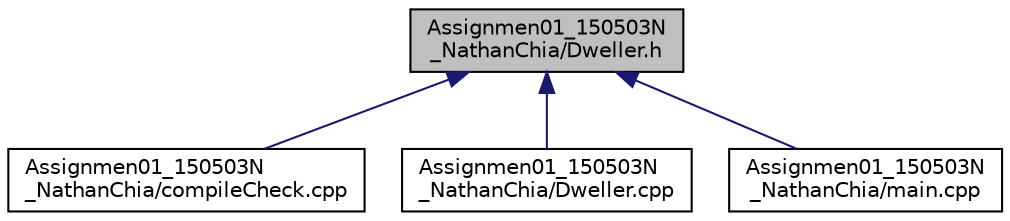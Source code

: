 digraph "Assignmen01_150503N_NathanChia/Dweller.h"
{
  bgcolor="transparent";
  edge [fontname="Helvetica",fontsize="10",labelfontname="Helvetica",labelfontsize="10"];
  node [fontname="Helvetica",fontsize="10",shape=record];
  Node1 [label="Assignmen01_150503N\l_NathanChia/Dweller.h",height=0.2,width=0.4,color="black", fillcolor="grey75", style="filled", fontcolor="black"];
  Node1 -> Node2 [dir="back",color="midnightblue",fontsize="10",style="solid",fontname="Helvetica"];
  Node2 [label="Assignmen01_150503N\l_NathanChia/compileCheck.cpp",height=0.2,width=0.4,color="black",URL="$compileCheck_8cpp.html"];
  Node1 -> Node3 [dir="back",color="midnightblue",fontsize="10",style="solid",fontname="Helvetica"];
  Node3 [label="Assignmen01_150503N\l_NathanChia/Dweller.cpp",height=0.2,width=0.4,color="black",URL="$Dweller_8cpp.html"];
  Node1 -> Node4 [dir="back",color="midnightblue",fontsize="10",style="solid",fontname="Helvetica"];
  Node4 [label="Assignmen01_150503N\l_NathanChia/main.cpp",height=0.2,width=0.4,color="black",URL="$main_8cpp.html"];
}
